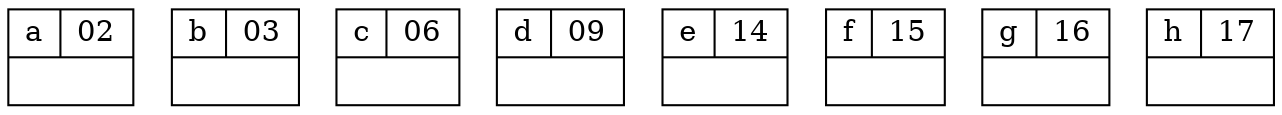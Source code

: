 digraph G {
    a [label="{{a|02}|}", shape=record];
    b [label="{{b|03}|}", shape=record];
    c [label="{{c|06}|}", shape=record];
    d [label="{{d|09}|}", shape=record];
    e [label="{{e|14}|}", shape=record];
    f [label="{{f|15}|}", shape=record];
    g [label="{{g|16}|}", shape=record];
    h [label="{{h|17}|}", shape=record];
}

digraph G {
    a [label="{{a|02}|}", shape=record];
    b [label="{{b|03}|}", shape=record];
    c [label="{{c|06}|}", shape=record];
    d [label="{{d|09}|}", shape=record];
    e [label="{{e|14}|}", shape=record];
    f [label="{{f|15}|}", shape=record];
    g [label="{{g|16}|}", shape=record];
    h [label="{{h|17}|}", shape=record];
    05 -> a, b;
}

digraph G {
    a [label="{{a|02}|}", shape=record];
    b [label="{{b|03}|}", shape=record];
    c [label="{{c|06}|}", shape=record];
    d [label="{{d|09}|}", shape=record];
    e [label="{{e|14}|}", shape=record];
    f [label="{{f|15}|}", shape=record];
    g [label="{{g|16}|}", shape=record];
    h [label="{{h|17}|}", shape=record];
    05 -> a, b;
    11 -> 05, c;
}

digraph G {
    a [label="{{a|02}|}", shape=record];
    b [label="{{b|03}|}", shape=record];
    c [label="{{c|06}|}", shape=record];
    d [label="{{d|09}|}", shape=record];
    e [label="{{e|14}|}", shape=record];
    f [label="{{f|15}|}", shape=record];
    g [label="{{g|16}|}", shape=record];
    h [label="{{h|17}|}", shape=record];
    05 -> a, b;
    11 -> 05, c;
    20 -> 11, d;
}

digraph G {
    a [label="{{a|02}|}", shape=record];
    b [label="{{b|03}|}", shape=record];
    c [label="{{c|06}|}", shape=record];
    d [label="{{d|09}|}", shape=record];
    e [label="{{e|14}|}", shape=record];
    f [label="{{f|15}|}", shape=record];
    g [label="{{g|16}|}", shape=record];
    h [label="{{h|17}|}", shape=record];
    05 -> a, b;
    11 -> 05, c;
    20 -> 11, d;
    29 -> e, f;
}

digraph G {
    a [label="{{a|02}|}", shape=record];
    b [label="{{b|03}|}", shape=record];
    c [label="{{c|06}|}", shape=record];
    d [label="{{d|09}|}", shape=record];
    e [label="{{e|14}|}", shape=record];
    f [label="{{f|15}|}", shape=record];
    g [label="{{g|16}|}", shape=record];
    h [label="{{h|17}|}", shape=record];
    05 -> a, b;
    11 -> 05, c;
    20 -> 11, d;
    29 -> e, f;
    33 -> g, h;
}

digraph G {
    a [label="{{a|02}|}", shape=record];
    b [label="{{b|03}|}", shape=record];
    c [label="{{c|06}|}", shape=record];
    d [label="{{d|09}|}", shape=record];
    e [label="{{e|14}|}", shape=record];
    f [label="{{f|15}|}", shape=record];
    g [label="{{g|16}|}", shape=record];
    h [label="{{h|17}|}", shape=record];
    05 -> a, b;
    11 -> 05, c;
    20 -> 11, d;
    29 -> e, f;
    33 -> g, h;
    49 -> 20, 29;
}

digraph G {
    eg1 [shape=record, label="{{name|weight}|code}"]
    eg2 [label="weight"]
    a [label="{{a|02}|10110}", shape=record];
    b [label="{{b|03}|10111}", shape=record];
    c [label="{{c|06}|1010}", shape=record];
    d [label="{{d|09}|100}", shape=record];
    e [label="{{e|14}|110}", shape=record];
    f [label="{{f|15}|111}", shape=record];
    g [label="{{g|16}|00}", shape=record];
    h [label="{{h|17}|01}", shape=record];
    05 -> a, b;
    11 -> 05, c;
    20 -> 11, d;
    29 -> e, f;
    33 -> g, h;
    49 -> 20, 29;
    82 -> 33, 49;
}
